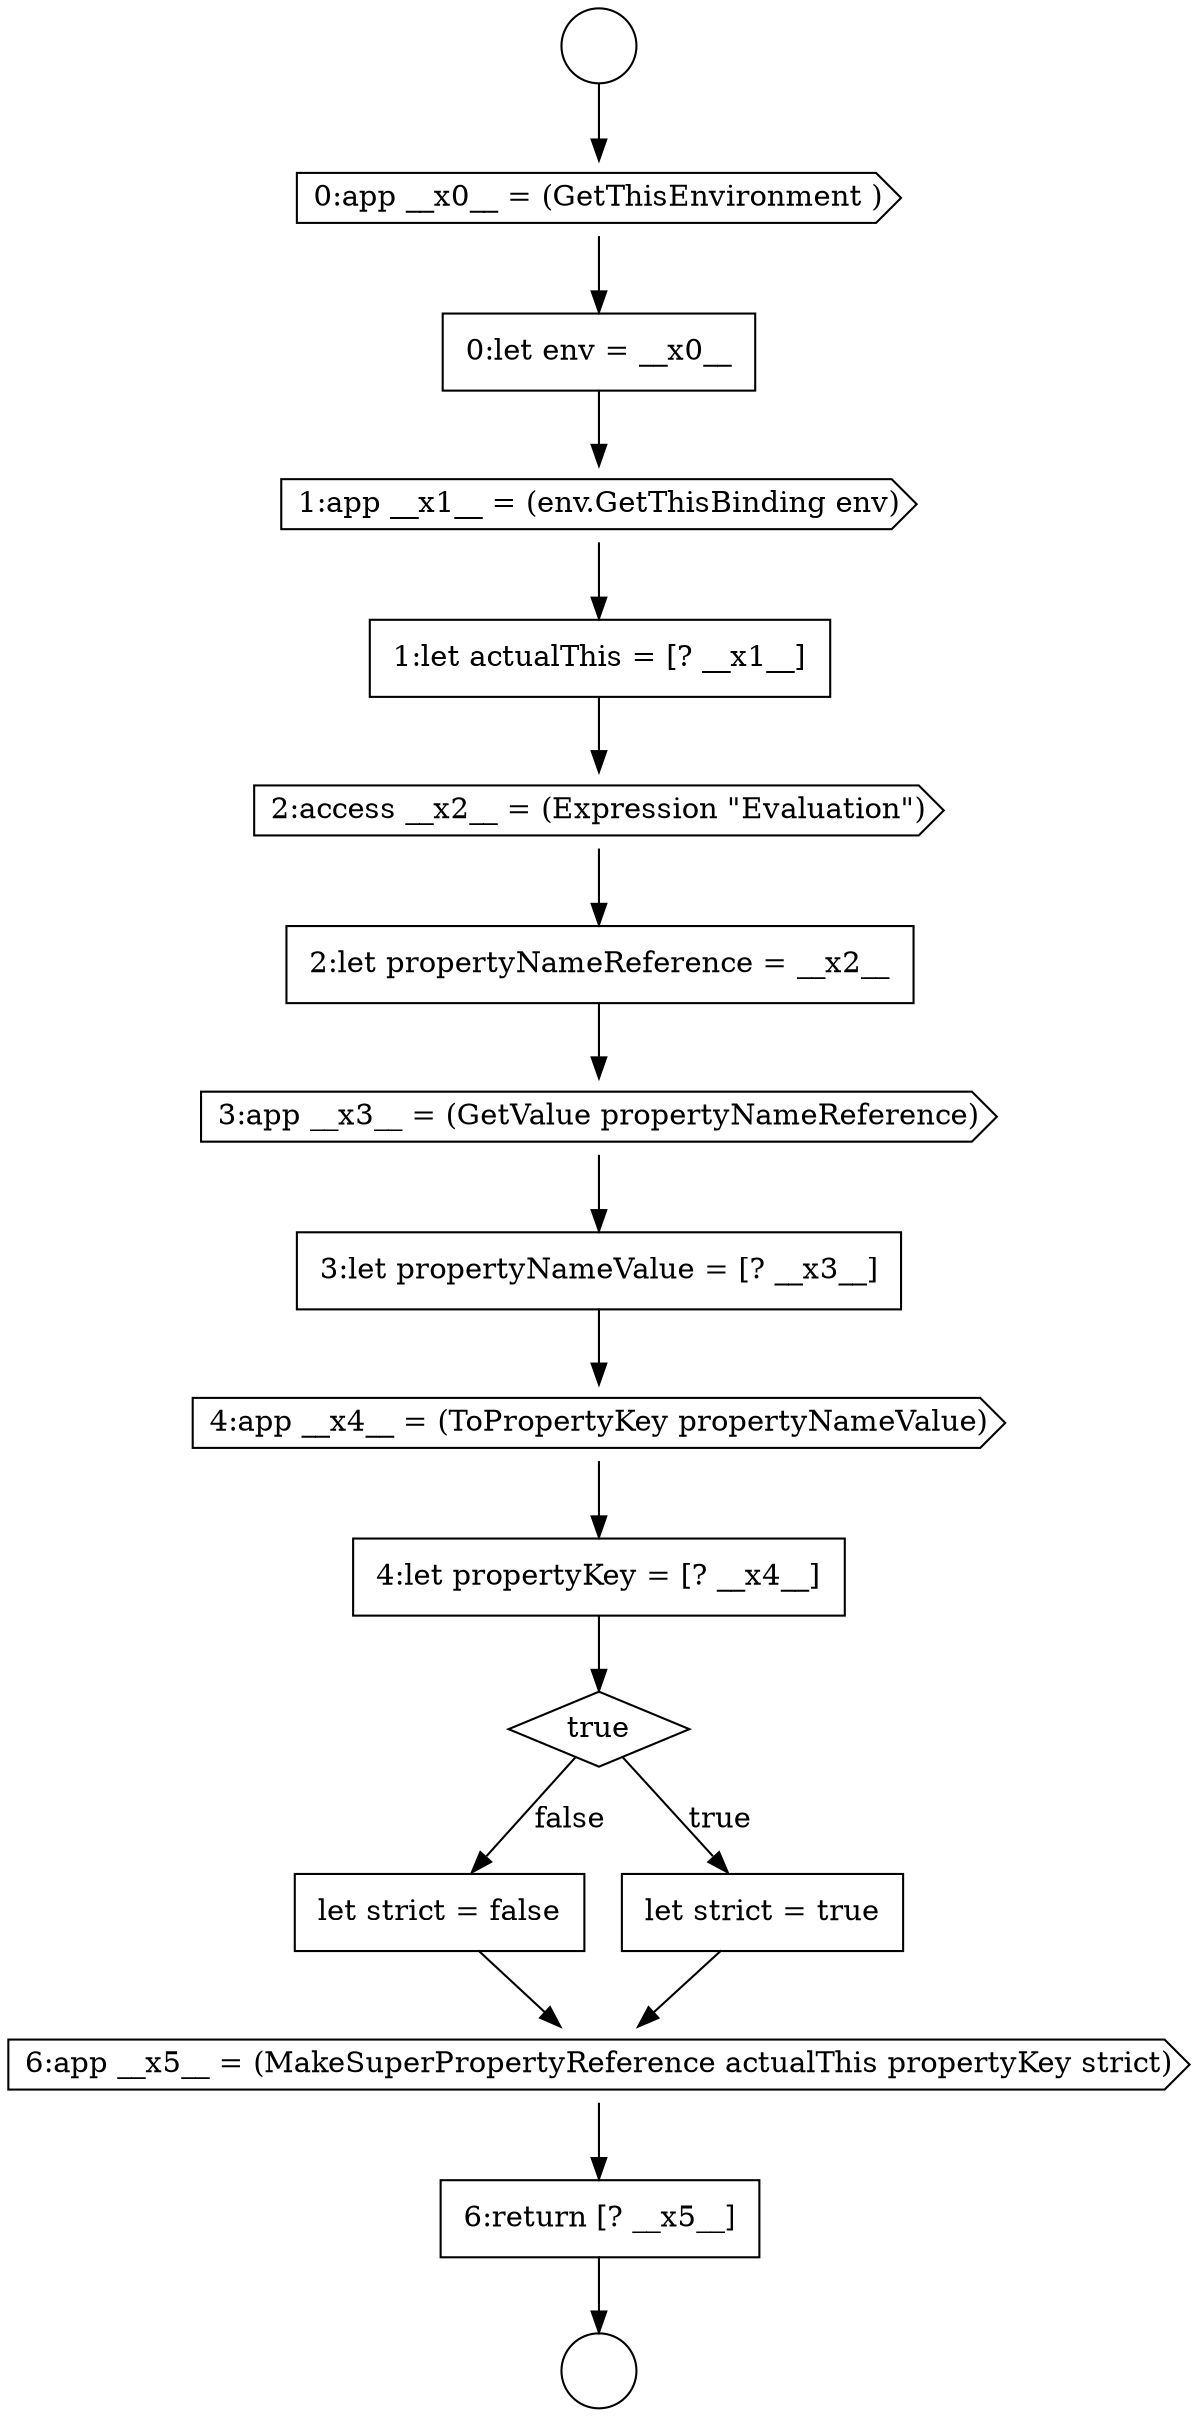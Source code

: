 digraph {
  node4682 [shape=cds, label=<<font color="black">1:app __x1__ = (env.GetThisBinding env)</font>> color="black" fillcolor="white" style=filled]
  node4679 [shape=circle label=" " color="black" fillcolor="white" style=filled]
  node4692 [shape=none, margin=0, label=<<font color="black">
    <table border="0" cellborder="1" cellspacing="0" cellpadding="10">
      <tr><td align="left">let strict = false</td></tr>
    </table>
  </font>> color="black" fillcolor="white" style=filled]
  node4686 [shape=cds, label=<<font color="black">3:app __x3__ = (GetValue propertyNameReference)</font>> color="black" fillcolor="white" style=filled]
  node4680 [shape=cds, label=<<font color="black">0:app __x0__ = (GetThisEnvironment )</font>> color="black" fillcolor="white" style=filled]
  node4693 [shape=cds, label=<<font color="black">6:app __x5__ = (MakeSuperPropertyReference actualThis propertyKey strict)</font>> color="black" fillcolor="white" style=filled]
  node4689 [shape=none, margin=0, label=<<font color="black">
    <table border="0" cellborder="1" cellspacing="0" cellpadding="10">
      <tr><td align="left">4:let propertyKey = [? __x4__]</td></tr>
    </table>
  </font>> color="black" fillcolor="white" style=filled]
  node4685 [shape=none, margin=0, label=<<font color="black">
    <table border="0" cellborder="1" cellspacing="0" cellpadding="10">
      <tr><td align="left">2:let propertyNameReference = __x2__</td></tr>
    </table>
  </font>> color="black" fillcolor="white" style=filled]
  node4678 [shape=circle label=" " color="black" fillcolor="white" style=filled]
  node4687 [shape=none, margin=0, label=<<font color="black">
    <table border="0" cellborder="1" cellspacing="0" cellpadding="10">
      <tr><td align="left">3:let propertyNameValue = [? __x3__]</td></tr>
    </table>
  </font>> color="black" fillcolor="white" style=filled]
  node4691 [shape=none, margin=0, label=<<font color="black">
    <table border="0" cellborder="1" cellspacing="0" cellpadding="10">
      <tr><td align="left">let strict = true</td></tr>
    </table>
  </font>> color="black" fillcolor="white" style=filled]
  node4694 [shape=none, margin=0, label=<<font color="black">
    <table border="0" cellborder="1" cellspacing="0" cellpadding="10">
      <tr><td align="left">6:return [? __x5__]</td></tr>
    </table>
  </font>> color="black" fillcolor="white" style=filled]
  node4684 [shape=cds, label=<<font color="black">2:access __x2__ = (Expression &quot;Evaluation&quot;)</font>> color="black" fillcolor="white" style=filled]
  node4690 [shape=diamond, label=<<font color="black">true</font>> color="black" fillcolor="white" style=filled]
  node4688 [shape=cds, label=<<font color="black">4:app __x4__ = (ToPropertyKey propertyNameValue)</font>> color="black" fillcolor="white" style=filled]
  node4681 [shape=none, margin=0, label=<<font color="black">
    <table border="0" cellborder="1" cellspacing="0" cellpadding="10">
      <tr><td align="left">0:let env = __x0__</td></tr>
    </table>
  </font>> color="black" fillcolor="white" style=filled]
  node4683 [shape=none, margin=0, label=<<font color="black">
    <table border="0" cellborder="1" cellspacing="0" cellpadding="10">
      <tr><td align="left">1:let actualThis = [? __x1__]</td></tr>
    </table>
  </font>> color="black" fillcolor="white" style=filled]
  node4690 -> node4691 [label=<<font color="black">true</font>> color="black"]
  node4690 -> node4692 [label=<<font color="black">false</font>> color="black"]
  node4684 -> node4685 [ color="black"]
  node4685 -> node4686 [ color="black"]
  node4687 -> node4688 [ color="black"]
  node4694 -> node4679 [ color="black"]
  node4681 -> node4682 [ color="black"]
  node4688 -> node4689 [ color="black"]
  node4680 -> node4681 [ color="black"]
  node4682 -> node4683 [ color="black"]
  node4686 -> node4687 [ color="black"]
  node4693 -> node4694 [ color="black"]
  node4678 -> node4680 [ color="black"]
  node4691 -> node4693 [ color="black"]
  node4689 -> node4690 [ color="black"]
  node4683 -> node4684 [ color="black"]
  node4692 -> node4693 [ color="black"]
}

